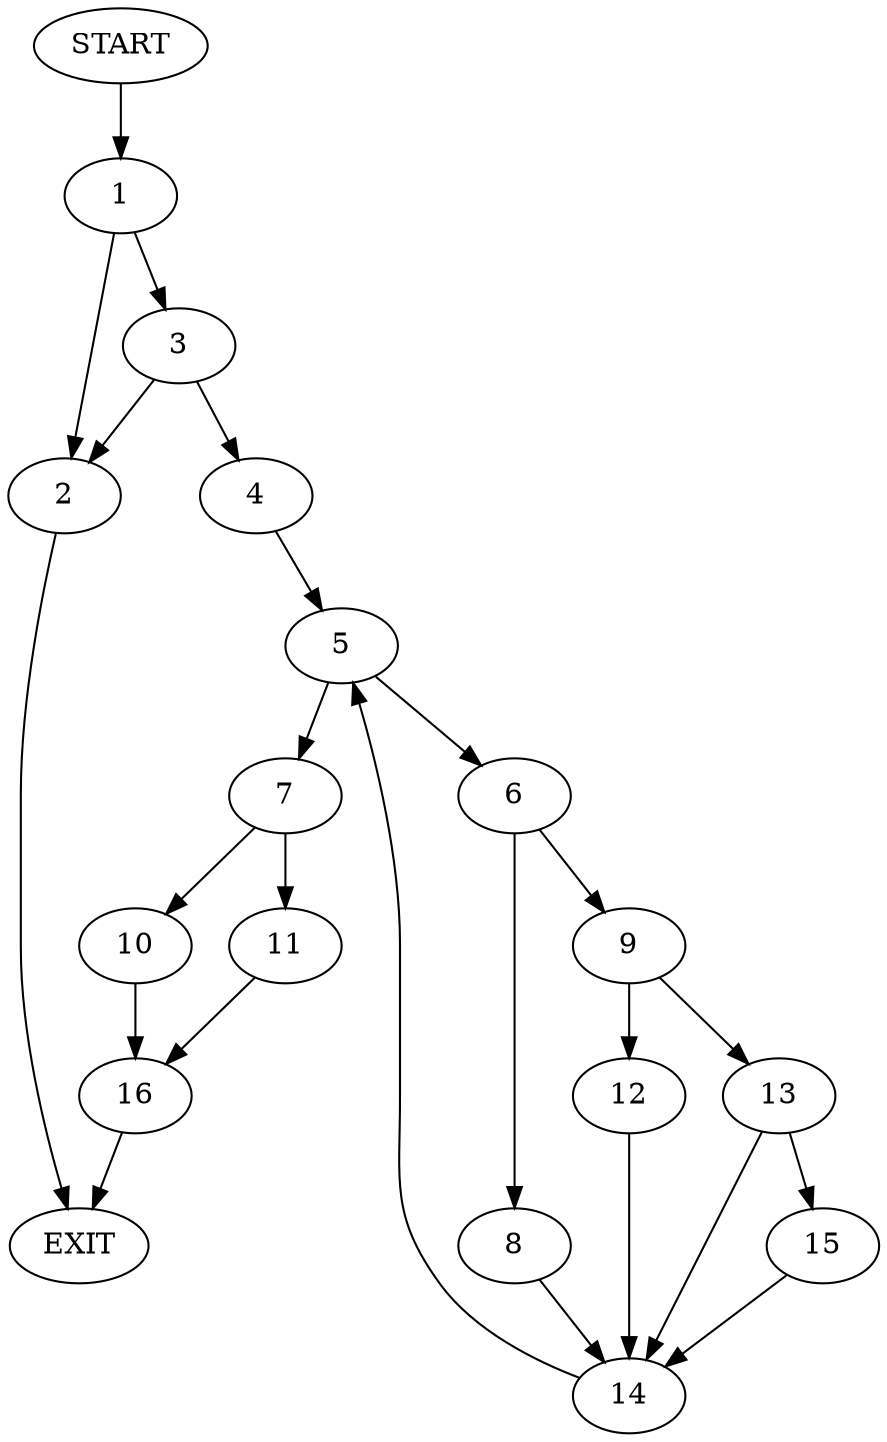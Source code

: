 digraph {
0 [label="START"]
17 [label="EXIT"]
0 -> 1
1 -> 2
1 -> 3
3 -> 2
3 -> 4
2 -> 17
4 -> 5
5 -> 6
5 -> 7
6 -> 8
6 -> 9
7 -> 10
7 -> 11
9 -> 12
9 -> 13
8 -> 14
14 -> 5
12 -> 14
13 -> 14
13 -> 15
15 -> 14
10 -> 16
11 -> 16
16 -> 17
}
